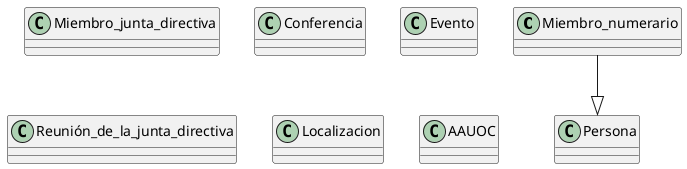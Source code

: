 @startuml
class Miembro_numerario{

}

class Miembro_junta_directiva

class Conferencia {

}

class Evento {

}

class Reunión_de_la_junta_directiva

class Localizacion {

}

class Persona{
}

class AAUOC{

}

Miembro_numerario--|>Persona

@enduml